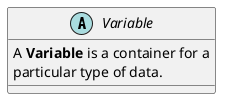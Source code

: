 @startuml

abstract class Variable
{
  A **Variable** is a container for a
  particular type of data.
}

@enduml
